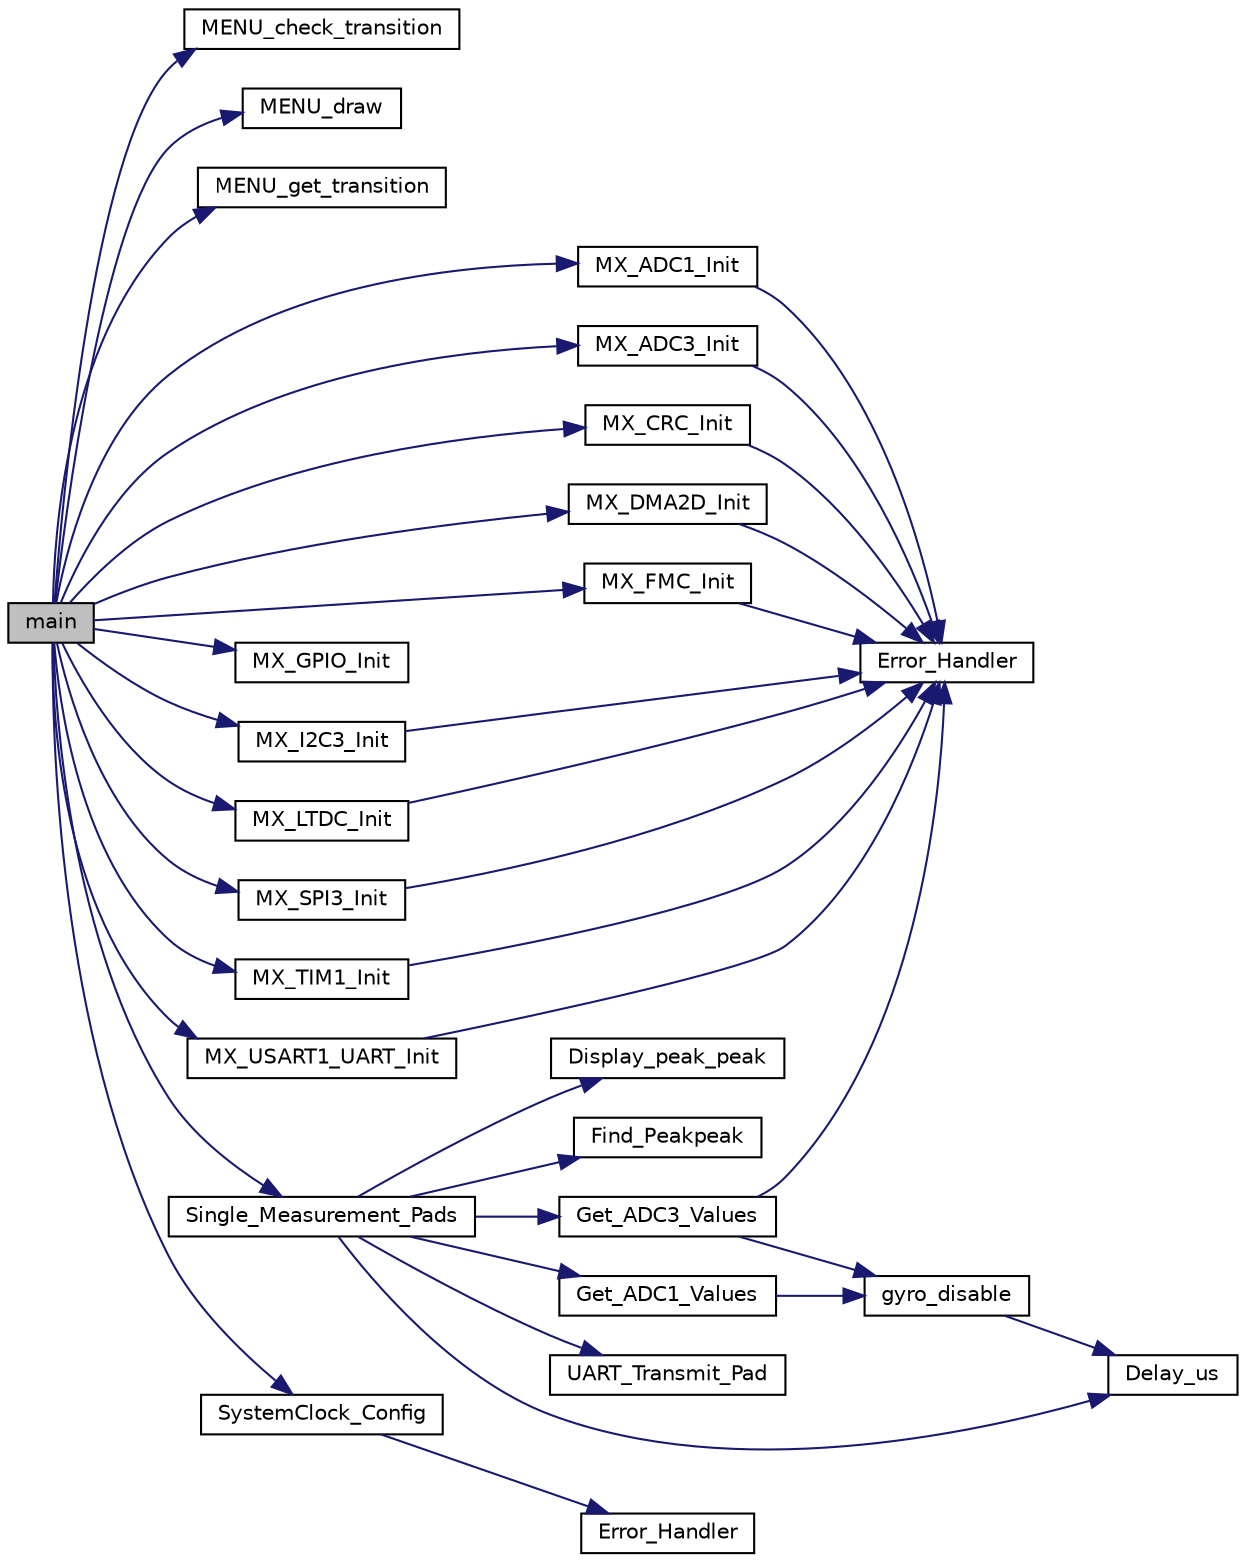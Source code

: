 digraph "main"
{
 // LATEX_PDF_SIZE
  edge [fontname="Helvetica",fontsize="10",labelfontname="Helvetica",labelfontsize="10"];
  node [fontname="Helvetica",fontsize="10",shape=record];
  rankdir="LR";
  Node1 [label="main",height=0.2,width=0.4,color="black", fillcolor="grey75", style="filled", fontcolor="black",tooltip="The application entry point."];
  Node1 -> Node2 [color="midnightblue",fontsize="10",style="solid",fontname="Helvetica"];
  Node2 [label="MENU_check_transition",height=0.2,width=0.4,color="black", fillcolor="white", style="filled",URL="$menu_8h.html#a88e016ed6bb3eb9cfe66a3009bc6fbcf",tooltip="Check for selection/transition."];
  Node1 -> Node3 [color="midnightblue",fontsize="10",style="solid",fontname="Helvetica"];
  Node3 [label="MENU_draw",height=0.2,width=0.4,color="black", fillcolor="white", style="filled",URL="$menu_8h.html#a2cbb4c209c599e91da57c0d6cf8f710e",tooltip="Draw the menu onto the display."];
  Node1 -> Node4 [color="midnightblue",fontsize="10",style="solid",fontname="Helvetica"];
  Node4 [label="MENU_get_transition",height=0.2,width=0.4,color="black", fillcolor="white", style="filled",URL="$menu_8h.html#a3de77014a7c52cdf6ff1f973eee6f3f6",tooltip="Get menu selection/transition."];
  Node1 -> Node5 [color="midnightblue",fontsize="10",style="solid",fontname="Helvetica"];
  Node5 [label="MX_ADC1_Init",height=0.2,width=0.4,color="black", fillcolor="white", style="filled",URL="$adc_8h.html#acccd58aa70215a6b184ad242312ffd0c",tooltip=" "];
  Node5 -> Node6 [color="midnightblue",fontsize="10",style="solid",fontname="Helvetica"];
  Node6 [label="Error_Handler",height=0.2,width=0.4,color="black", fillcolor="white", style="filled",URL="$main_8h.html#a1730ffe1e560465665eb47d9264826f9",tooltip="This function is executed in case of error occurrence."];
  Node1 -> Node7 [color="midnightblue",fontsize="10",style="solid",fontname="Helvetica"];
  Node7 [label="MX_ADC3_Init",height=0.2,width=0.4,color="black", fillcolor="white", style="filled",URL="$adc_8h.html#ac633a37a9db8b1f45a5f70f973cf05c4",tooltip=" "];
  Node7 -> Node6 [color="midnightblue",fontsize="10",style="solid",fontname="Helvetica"];
  Node1 -> Node8 [color="midnightblue",fontsize="10",style="solid",fontname="Helvetica"];
  Node8 [label="MX_CRC_Init",height=0.2,width=0.4,color="black", fillcolor="white", style="filled",URL="$crc_8h.html#a9f720fe95d685258cfe2ba29dc395c48",tooltip=" "];
  Node8 -> Node6 [color="midnightblue",fontsize="10",style="solid",fontname="Helvetica"];
  Node1 -> Node9 [color="midnightblue",fontsize="10",style="solid",fontname="Helvetica"];
  Node9 [label="MX_DMA2D_Init",height=0.2,width=0.4,color="black", fillcolor="white", style="filled",URL="$dma2d_8h.html#ae02e69179afb0942f984575901489c3e",tooltip=" "];
  Node9 -> Node6 [color="midnightblue",fontsize="10",style="solid",fontname="Helvetica"];
  Node1 -> Node10 [color="midnightblue",fontsize="10",style="solid",fontname="Helvetica"];
  Node10 [label="MX_FMC_Init",height=0.2,width=0.4,color="black", fillcolor="white", style="filled",URL="$fmc_8h.html#a936ce86e5942959eae5a834612ecffaa",tooltip=" "];
  Node10 -> Node6 [color="midnightblue",fontsize="10",style="solid",fontname="Helvetica"];
  Node1 -> Node11 [color="midnightblue",fontsize="10",style="solid",fontname="Helvetica"];
  Node11 [label="MX_GPIO_Init",height=0.2,width=0.4,color="black", fillcolor="white", style="filled",URL="$gpio_8h.html#ac724e431d2af879252de35615be2bdea",tooltip=" "];
  Node1 -> Node12 [color="midnightblue",fontsize="10",style="solid",fontname="Helvetica"];
  Node12 [label="MX_I2C3_Init",height=0.2,width=0.4,color="black", fillcolor="white", style="filled",URL="$i2c_8h.html#ad154e0c7086cb7e507cc717184567ff5",tooltip=" "];
  Node12 -> Node6 [color="midnightblue",fontsize="10",style="solid",fontname="Helvetica"];
  Node1 -> Node13 [color="midnightblue",fontsize="10",style="solid",fontname="Helvetica"];
  Node13 [label="MX_LTDC_Init",height=0.2,width=0.4,color="black", fillcolor="white", style="filled",URL="$ltdc_8h.html#ab0560fa50fd4d75d51386ed50d4410fb",tooltip=" "];
  Node13 -> Node6 [color="midnightblue",fontsize="10",style="solid",fontname="Helvetica"];
  Node1 -> Node14 [color="midnightblue",fontsize="10",style="solid",fontname="Helvetica"];
  Node14 [label="MX_SPI3_Init",height=0.2,width=0.4,color="black", fillcolor="white", style="filled",URL="$spi_8h.html#a03aff927b2793cac09e443299c6d6e7e",tooltip=" "];
  Node14 -> Node6 [color="midnightblue",fontsize="10",style="solid",fontname="Helvetica"];
  Node1 -> Node15 [color="midnightblue",fontsize="10",style="solid",fontname="Helvetica"];
  Node15 [label="MX_TIM1_Init",height=0.2,width=0.4,color="black", fillcolor="white", style="filled",URL="$tim_8h.html#ad1f9d42690163f73f73e5b820c81ca14",tooltip=" "];
  Node15 -> Node6 [color="midnightblue",fontsize="10",style="solid",fontname="Helvetica"];
  Node1 -> Node16 [color="midnightblue",fontsize="10",style="solid",fontname="Helvetica"];
  Node16 [label="MX_USART1_UART_Init",height=0.2,width=0.4,color="black", fillcolor="white", style="filled",URL="$usart_8h.html#a57d1167735baafab8e3288526c424929",tooltip=" "];
  Node16 -> Node6 [color="midnightblue",fontsize="10",style="solid",fontname="Helvetica"];
  Node1 -> Node17 [color="midnightblue",fontsize="10",style="solid",fontname="Helvetica"];
  Node17 [label="Single_Measurement_Pads",height=0.2,width=0.4,color="black", fillcolor="white", style="filled",URL="$calculations_8h.html#a91e6a19a001aad3ebbbdb9d01e24c9c9",tooltip="Reads one period of samples, calculates the."];
  Node17 -> Node18 [color="midnightblue",fontsize="10",style="solid",fontname="Helvetica"];
  Node18 [label="Delay_us",height=0.2,width=0.4,color="black", fillcolor="white", style="filled",URL="$measure_8h.html#a19cbc2c54977f6422dc53734e11748fe",tooltip="This functions is used for delays in us. Example wait for ADC to stabilize."];
  Node17 -> Node19 [color="midnightblue",fontsize="10",style="solid",fontname="Helvetica"];
  Node19 [label="Display_peak_peak",height=0.2,width=0.4,color="black", fillcolor="white", style="filled",URL="$menu_8h.html#ad3766cfb76249af1b7ff3d70b532f00c",tooltip="Displays peak peak value from PAD1-PAD3 for debbuging purposes."];
  Node17 -> Node20 [color="midnightblue",fontsize="10",style="solid",fontname="Helvetica"];
  Node20 [label="Find_Peakpeak",height=0.2,width=0.4,color="black", fillcolor="white", style="filled",URL="$calculations_8c.html#a4fb47fc0d7f70084c6a70ee3182df9d2",tooltip="Finds peakpeak value from given array."];
  Node17 -> Node21 [color="midnightblue",fontsize="10",style="solid",fontname="Helvetica"];
  Node21 [label="Get_ADC1_Values",height=0.2,width=0.4,color="black", fillcolor="white", style="filled",URL="$measure_8h.html#ac5e4d3ca3005c4f2a3103576271d357d",tooltip="Reads value from ADC of PAD1."];
  Node21 -> Node22 [color="midnightblue",fontsize="10",style="solid",fontname="Helvetica"];
  Node22 [label="gyro_disable",height=0.2,width=0.4,color="black", fillcolor="white", style="filled",URL="$main_8h.html#a2ac9c311ff05671105348142908ecda3",tooltip="Disables gyro in order to measure on pin PC1."];
  Node22 -> Node18 [color="midnightblue",fontsize="10",style="solid",fontname="Helvetica"];
  Node17 -> Node23 [color="midnightblue",fontsize="10",style="solid",fontname="Helvetica"];
  Node23 [label="Get_ADC3_Values",height=0.2,width=0.4,color="black", fillcolor="white", style="filled",URL="$measure_8h.html#a512f60472a91474ff08abcf7389cd275",tooltip="Reads value from ADC of PAD2."];
  Node23 -> Node6 [color="midnightblue",fontsize="10",style="solid",fontname="Helvetica"];
  Node23 -> Node22 [color="midnightblue",fontsize="10",style="solid",fontname="Helvetica"];
  Node17 -> Node24 [color="midnightblue",fontsize="10",style="solid",fontname="Helvetica"];
  Node24 [label="UART_Transmit_Pad",height=0.2,width=0.4,color="black", fillcolor="white", style="filled",URL="$calculations_8c.html#a6069994576c2662a26ebda910ef5a1a0",tooltip="Prints Array via UART."];
  Node1 -> Node25 [color="midnightblue",fontsize="10",style="solid",fontname="Helvetica"];
  Node25 [label="SystemClock_Config",height=0.2,width=0.4,color="black", fillcolor="white", style="filled",URL="$main_8c.html#a70af21c671abfcc773614a9a4f63d920",tooltip="System Clock Configuration."];
  Node25 -> Node26 [color="midnightblue",fontsize="10",style="solid",fontname="Helvetica"];
  Node26 [label="Error_Handler",height=0.2,width=0.4,color="black", fillcolor="white", style="filled",URL="$main_8c.html#a1730ffe1e560465665eb47d9264826f9",tooltip="This function is executed in case of error occurrence."];
}
